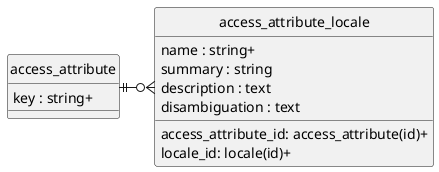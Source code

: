 @startuml uml
skinparam monochrome true
skinparam linetype ortho
hide circle

entity access_attribute {
    key : string+
}

entity access_attribute_locale {
    access_attribute_id: access_attribute(id)+
    locale_id: locale(id)+
    name : string+
    summary : string
    description : text
    disambiguation : text
}

access_attribute ||-r-o{ access_attribute_locale

@enduml
